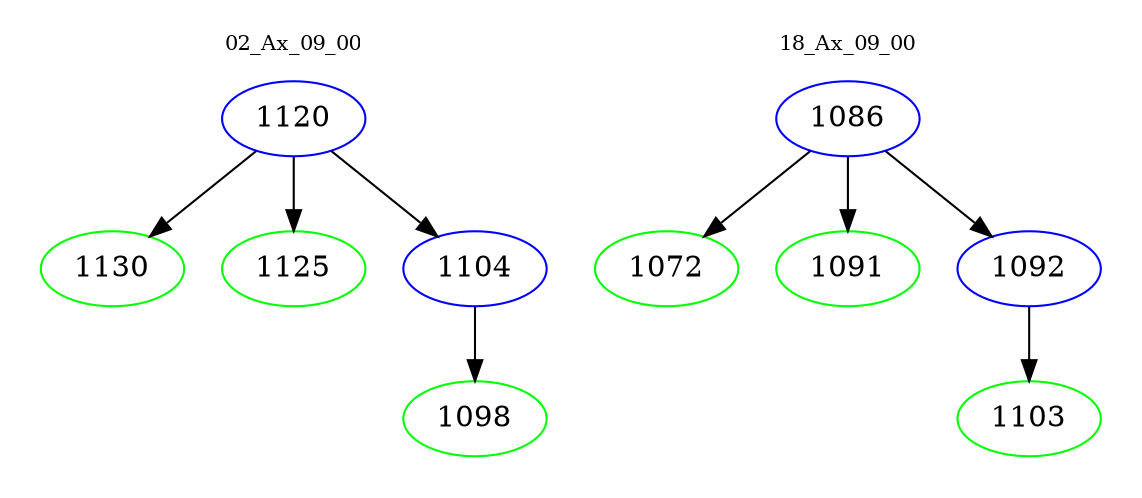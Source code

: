 digraph{
subgraph cluster_0 {
color = white
label = "02_Ax_09_00";
fontsize=10;
T0_1120 [label="1120", color="blue"]
T0_1120 -> T0_1130 [color="black"]
T0_1130 [label="1130", color="green"]
T0_1120 -> T0_1125 [color="black"]
T0_1125 [label="1125", color="green"]
T0_1120 -> T0_1104 [color="black"]
T0_1104 [label="1104", color="blue"]
T0_1104 -> T0_1098 [color="black"]
T0_1098 [label="1098", color="green"]
}
subgraph cluster_1 {
color = white
label = "18_Ax_09_00";
fontsize=10;
T1_1086 [label="1086", color="blue"]
T1_1086 -> T1_1072 [color="black"]
T1_1072 [label="1072", color="green"]
T1_1086 -> T1_1091 [color="black"]
T1_1091 [label="1091", color="green"]
T1_1086 -> T1_1092 [color="black"]
T1_1092 [label="1092", color="blue"]
T1_1092 -> T1_1103 [color="black"]
T1_1103 [label="1103", color="green"]
}
}
